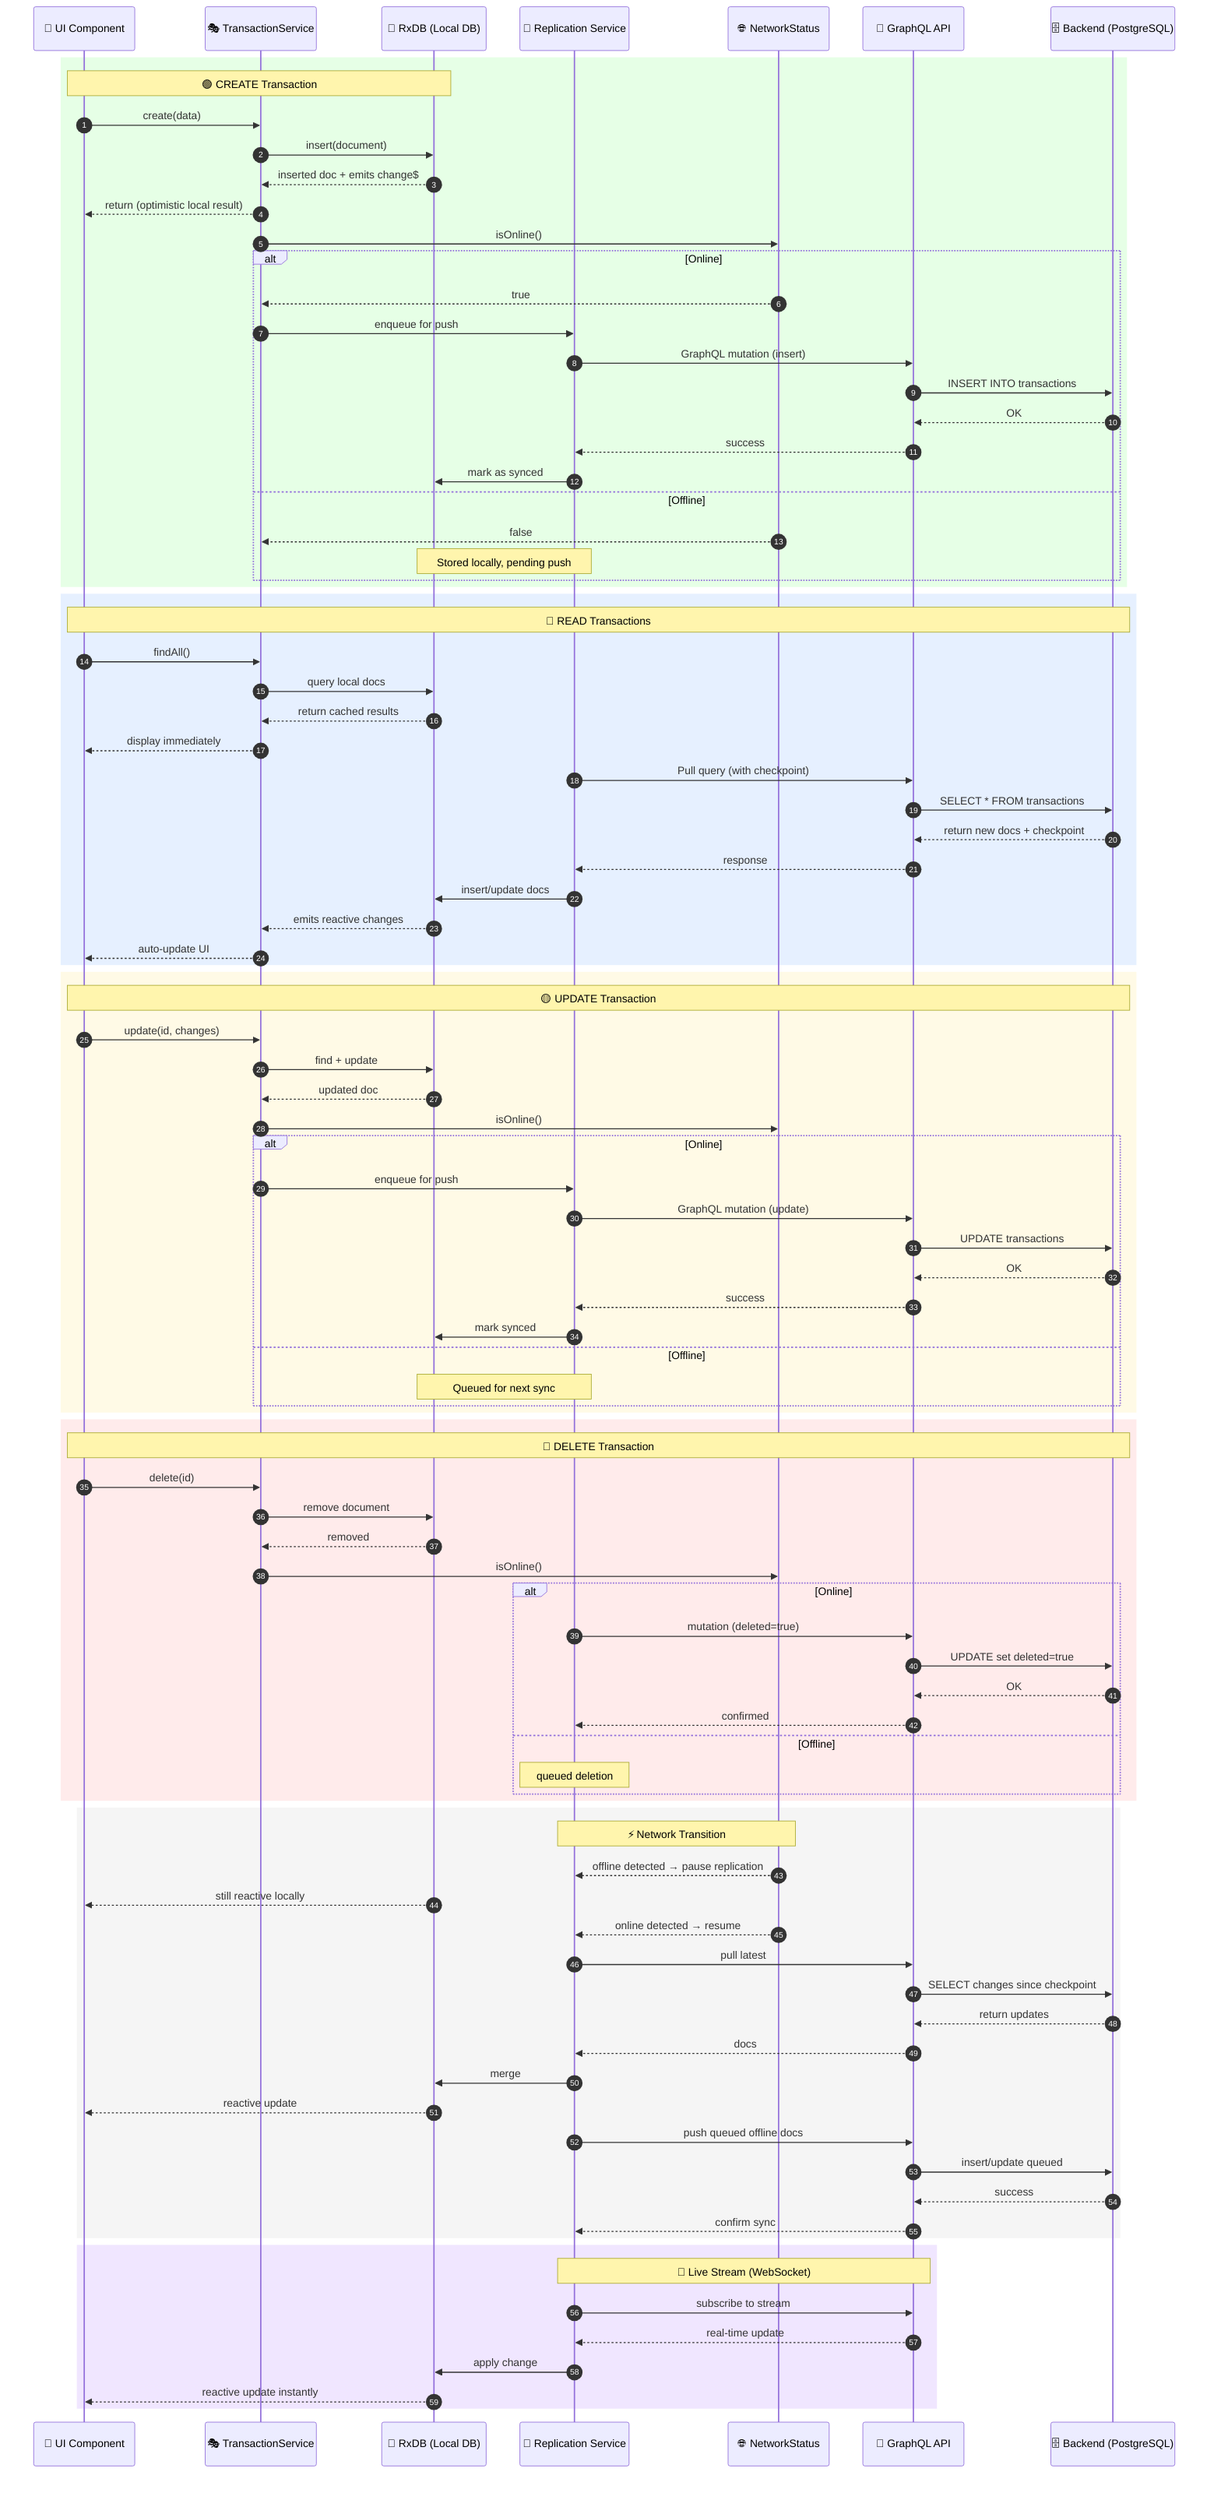sequenceDiagram
autonumber
participant UI as 🧩 UI Component
participant Facade as 🎭 TransactionService
participant DB as 💾 RxDB (Local DB)
participant Repl as 🔄 Replication Service
participant Net as 🌐 NetworkStatus
participant API as 🚀 GraphQL API
participant BE as 🗄️ Backend (PostgreSQL)

    %% ---- CREATE ----
    rect rgb(230,255,230)
    note over UI,DB: 🟢 CREATE Transaction
    UI->>Facade: create(data)
    Facade->>DB: insert(document)
    DB-->>Facade: inserted doc + emits change$
    Facade-->>UI: return (optimistic local result)
    Facade->>Net: isOnline()
    alt Online
        Net-->>Facade: true
        Facade->>Repl: enqueue for push
        Repl->>API: GraphQL mutation (insert)
        API->>BE: INSERT INTO transactions
        BE-->>API: OK
        API-->>Repl: success
        Repl->>DB: mark as synced
    else Offline
        Net-->>Facade: false
        note over DB,Repl: Stored locally, pending push
    end
    end

    %% ---- READ ----
    rect rgb(230,240,255)
    note over UI,BE: 🔵 READ Transactions
    UI->>Facade: findAll()
    Facade->>DB: query local docs
    DB-->>Facade: return cached results
    Facade-->>UI: display immediately
    Repl->>API: Pull query (with checkpoint)
    API->>BE: SELECT * FROM transactions
    BE-->>API: return new docs + checkpoint
    API-->>Repl: response
    Repl->>DB: insert/update docs
    DB-->>Facade: emits reactive changes
    Facade-->>UI: auto-update UI
    end

    %% ---- UPDATE ----
    rect rgb(255,250,230)
    note over UI,BE: 🟡 UPDATE Transaction
    UI->>Facade: update(id, changes)
    Facade->>DB: find + update
    DB-->>Facade: updated doc
    Facade->>Net: isOnline()
    alt Online
        Facade->>Repl: enqueue for push
        Repl->>API: GraphQL mutation (update)
        API->>BE: UPDATE transactions
        BE-->>API: OK
        API-->>Repl: success
        Repl->>DB: mark synced
    else Offline
        note over DB,Repl: Queued for next sync
    end
    end

    %% ---- DELETE ----
    rect rgb(255,235,235)
    note over UI,BE: 🔴 DELETE Transaction
    UI->>Facade: delete(id)
    Facade->>DB: remove document
    DB-->>Facade: removed
    Facade->>Net: isOnline()
    alt Online
        Repl->>API: mutation (deleted=true)
        API->>BE: UPDATE set deleted=true
        BE-->>API: OK
        API-->>Repl: confirmed
    else Offline
        note over Repl: queued deletion
    end
    end

    %% ---- OFFLINE/ONLINE TRANSITION ----
    rect rgb(245,245,245)
    note over Net,Repl: ⚡ Network Transition
    Net-->>Repl: offline detected → pause replication
    DB-->>UI: still reactive locally
    Net-->>Repl: online detected → resume
    Repl->>API: pull latest
    API->>BE: SELECT changes since checkpoint
    BE-->>API: return updates
    API-->>Repl: docs
    Repl->>DB: merge
    DB-->>UI: reactive update
    Repl->>API: push queued offline docs
    API->>BE: insert/update queued
    BE-->>API: success
    API-->>Repl: confirm sync
    end

    %% ---- STREAM ----
    rect rgb(240,230,255)
    note over API,Repl: 📡 Live Stream (WebSocket)
    Repl->>API: subscribe to stream
    API-->>Repl: real-time update
    Repl->>DB: apply change
    DB-->>UI: reactive update instantly
    end